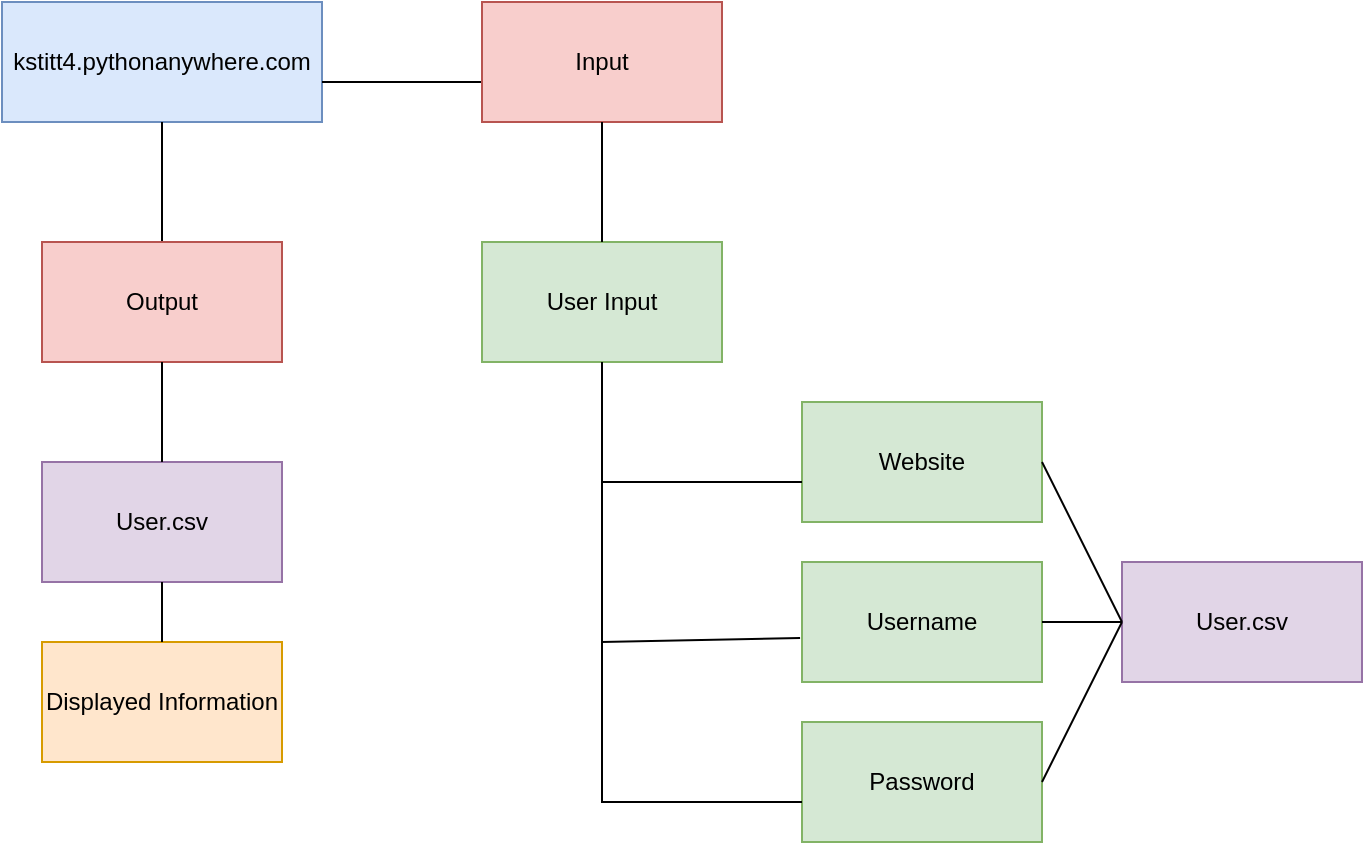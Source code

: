 <mxfile version="20.8.23" type="device"><diagram name="Page-1" id="XAJ0SEC0nl3m_15KBcrq"><mxGraphModel dx="2074" dy="1194" grid="1" gridSize="10" guides="1" tooltips="1" connect="1" arrows="1" fold="1" page="1" pageScale="1" pageWidth="850" pageHeight="1100" math="0" shadow="0"><root><mxCell id="0"/><mxCell id="1" parent="0"/><mxCell id="Mc8dEncfRXg-PIHi4Hq5-1" value="kstitt4.pythonanywhere.com" style="rounded=0;whiteSpace=wrap;html=1;fillColor=#dae8fc;strokeColor=#6c8ebf;" vertex="1" parent="1"><mxGeometry x="120" y="120" width="160" height="60" as="geometry"/></mxCell><mxCell id="Mc8dEncfRXg-PIHi4Hq5-2" value="" style="endArrow=none;html=1;rounded=0;" edge="1" parent="1"><mxGeometry width="50" height="50" relative="1" as="geometry"><mxPoint x="280" y="160" as="sourcePoint"/><mxPoint x="360" y="160" as="targetPoint"/></mxGeometry></mxCell><mxCell id="Mc8dEncfRXg-PIHi4Hq5-3" value="" style="endArrow=none;html=1;rounded=0;" edge="1" parent="1"><mxGeometry width="50" height="50" relative="1" as="geometry"><mxPoint x="200" y="240" as="sourcePoint"/><mxPoint x="200" y="180" as="targetPoint"/></mxGeometry></mxCell><mxCell id="Mc8dEncfRXg-PIHi4Hq5-4" value="Output" style="rounded=0;whiteSpace=wrap;html=1;fillColor=#f8cecc;strokeColor=#b85450;" vertex="1" parent="1"><mxGeometry x="140" y="240" width="120" height="60" as="geometry"/></mxCell><mxCell id="Mc8dEncfRXg-PIHi4Hq5-5" value="Input" style="rounded=0;whiteSpace=wrap;html=1;fillColor=#f8cecc;strokeColor=#b85450;" vertex="1" parent="1"><mxGeometry x="360" y="120" width="120" height="60" as="geometry"/></mxCell><mxCell id="Mc8dEncfRXg-PIHi4Hq5-6" value="User Input" style="rounded=0;whiteSpace=wrap;html=1;fillColor=#d5e8d4;strokeColor=#82b366;" vertex="1" parent="1"><mxGeometry x="360" y="240" width="120" height="60" as="geometry"/></mxCell><mxCell id="Mc8dEncfRXg-PIHi4Hq5-7" value="Website" style="rounded=0;whiteSpace=wrap;html=1;fillColor=#d5e8d4;strokeColor=#82b366;" vertex="1" parent="1"><mxGeometry x="520" y="320" width="120" height="60" as="geometry"/></mxCell><mxCell id="Mc8dEncfRXg-PIHi4Hq5-8" value="Username" style="rounded=0;whiteSpace=wrap;html=1;fillColor=#d5e8d4;strokeColor=#82b366;" vertex="1" parent="1"><mxGeometry x="520" y="400" width="120" height="60" as="geometry"/></mxCell><mxCell id="Mc8dEncfRXg-PIHi4Hq5-9" value="Password" style="rounded=0;whiteSpace=wrap;html=1;fillColor=#d5e8d4;strokeColor=#82b366;" vertex="1" parent="1"><mxGeometry x="520" y="480" width="120" height="60" as="geometry"/></mxCell><mxCell id="Mc8dEncfRXg-PIHi4Hq5-10" value="" style="endArrow=none;html=1;rounded=0;entryX=0.5;entryY=1;entryDx=0;entryDy=0;" edge="1" parent="1" target="Mc8dEncfRXg-PIHi4Hq5-6"><mxGeometry width="50" height="50" relative="1" as="geometry"><mxPoint x="520" y="360" as="sourcePoint"/><mxPoint x="440" y="320" as="targetPoint"/><Array as="points"><mxPoint x="420" y="360"/></Array></mxGeometry></mxCell><mxCell id="Mc8dEncfRXg-PIHi4Hq5-11" value="" style="endArrow=none;html=1;rounded=0;entryX=0.5;entryY=1;entryDx=0;entryDy=0;exitX=-0.008;exitY=0.633;exitDx=0;exitDy=0;exitPerimeter=0;" edge="1" parent="1" source="Mc8dEncfRXg-PIHi4Hq5-8" target="Mc8dEncfRXg-PIHi4Hq5-6"><mxGeometry width="50" height="50" relative="1" as="geometry"><mxPoint x="400" y="630" as="sourcePoint"/><mxPoint x="450" y="580" as="targetPoint"/><Array as="points"><mxPoint x="420" y="440"/></Array></mxGeometry></mxCell><mxCell id="Mc8dEncfRXg-PIHi4Hq5-12" value="" style="endArrow=none;html=1;rounded=0;entryX=0.5;entryY=1;entryDx=0;entryDy=0;" edge="1" parent="1" target="Mc8dEncfRXg-PIHi4Hq5-6"><mxGeometry width="50" height="50" relative="1" as="geometry"><mxPoint x="520" y="520" as="sourcePoint"/><mxPoint x="450" y="580" as="targetPoint"/><Array as="points"><mxPoint x="420" y="520"/></Array></mxGeometry></mxCell><mxCell id="Mc8dEncfRXg-PIHi4Hq5-13" value="" style="endArrow=none;html=1;rounded=0;entryX=0.5;entryY=1;entryDx=0;entryDy=0;" edge="1" parent="1" target="Mc8dEncfRXg-PIHi4Hq5-5"><mxGeometry width="50" height="50" relative="1" as="geometry"><mxPoint x="420" y="240" as="sourcePoint"/><mxPoint x="450" y="580" as="targetPoint"/></mxGeometry></mxCell><mxCell id="Mc8dEncfRXg-PIHi4Hq5-14" value="User.csv" style="rounded=0;whiteSpace=wrap;html=1;fillColor=#e1d5e7;strokeColor=#9673a6;" vertex="1" parent="1"><mxGeometry x="680" y="400" width="120" height="60" as="geometry"/></mxCell><mxCell id="Mc8dEncfRXg-PIHi4Hq5-15" value="" style="endArrow=none;html=1;rounded=0;entryX=0;entryY=0.5;entryDx=0;entryDy=0;exitX=1;exitY=0.5;exitDx=0;exitDy=0;" edge="1" parent="1" source="Mc8dEncfRXg-PIHi4Hq5-7" target="Mc8dEncfRXg-PIHi4Hq5-14"><mxGeometry width="50" height="50" relative="1" as="geometry"><mxPoint x="400" y="630" as="sourcePoint"/><mxPoint x="450" y="580" as="targetPoint"/></mxGeometry></mxCell><mxCell id="Mc8dEncfRXg-PIHi4Hq5-16" value="" style="endArrow=none;html=1;rounded=0;entryX=0;entryY=0.5;entryDx=0;entryDy=0;exitX=1;exitY=0.5;exitDx=0;exitDy=0;" edge="1" parent="1" source="Mc8dEncfRXg-PIHi4Hq5-8" target="Mc8dEncfRXg-PIHi4Hq5-14"><mxGeometry width="50" height="50" relative="1" as="geometry"><mxPoint x="400" y="630" as="sourcePoint"/><mxPoint x="450" y="580" as="targetPoint"/></mxGeometry></mxCell><mxCell id="Mc8dEncfRXg-PIHi4Hq5-17" value="" style="endArrow=none;html=1;rounded=0;entryX=0;entryY=0.5;entryDx=0;entryDy=0;exitX=1;exitY=0.5;exitDx=0;exitDy=0;" edge="1" parent="1" source="Mc8dEncfRXg-PIHi4Hq5-9" target="Mc8dEncfRXg-PIHi4Hq5-14"><mxGeometry width="50" height="50" relative="1" as="geometry"><mxPoint x="400" y="630" as="sourcePoint"/><mxPoint x="450" y="580" as="targetPoint"/></mxGeometry></mxCell><mxCell id="Mc8dEncfRXg-PIHi4Hq5-18" value="User.csv" style="rounded=0;whiteSpace=wrap;html=1;fillColor=#e1d5e7;strokeColor=#9673a6;" vertex="1" parent="1"><mxGeometry x="140" y="350" width="120" height="60" as="geometry"/></mxCell><mxCell id="Mc8dEncfRXg-PIHi4Hq5-19" value="" style="endArrow=none;html=1;rounded=0;entryX=0.5;entryY=1;entryDx=0;entryDy=0;" edge="1" parent="1" source="Mc8dEncfRXg-PIHi4Hq5-18" target="Mc8dEncfRXg-PIHi4Hq5-4"><mxGeometry width="50" height="50" relative="1" as="geometry"><mxPoint x="400" y="630" as="sourcePoint"/><mxPoint x="450" y="580" as="targetPoint"/></mxGeometry></mxCell><mxCell id="Mc8dEncfRXg-PIHi4Hq5-20" value="Displayed Information" style="rounded=0;whiteSpace=wrap;html=1;fillColor=#ffe6cc;strokeColor=#d79b00;" vertex="1" parent="1"><mxGeometry x="140" y="440" width="120" height="60" as="geometry"/></mxCell><mxCell id="Mc8dEncfRXg-PIHi4Hq5-21" value="" style="endArrow=none;html=1;rounded=0;entryX=0.5;entryY=1;entryDx=0;entryDy=0;" edge="1" parent="1" source="Mc8dEncfRXg-PIHi4Hq5-20" target="Mc8dEncfRXg-PIHi4Hq5-18"><mxGeometry width="50" height="50" relative="1" as="geometry"><mxPoint x="400" y="630" as="sourcePoint"/><mxPoint x="450" y="580" as="targetPoint"/></mxGeometry></mxCell></root></mxGraphModel></diagram></mxfile>